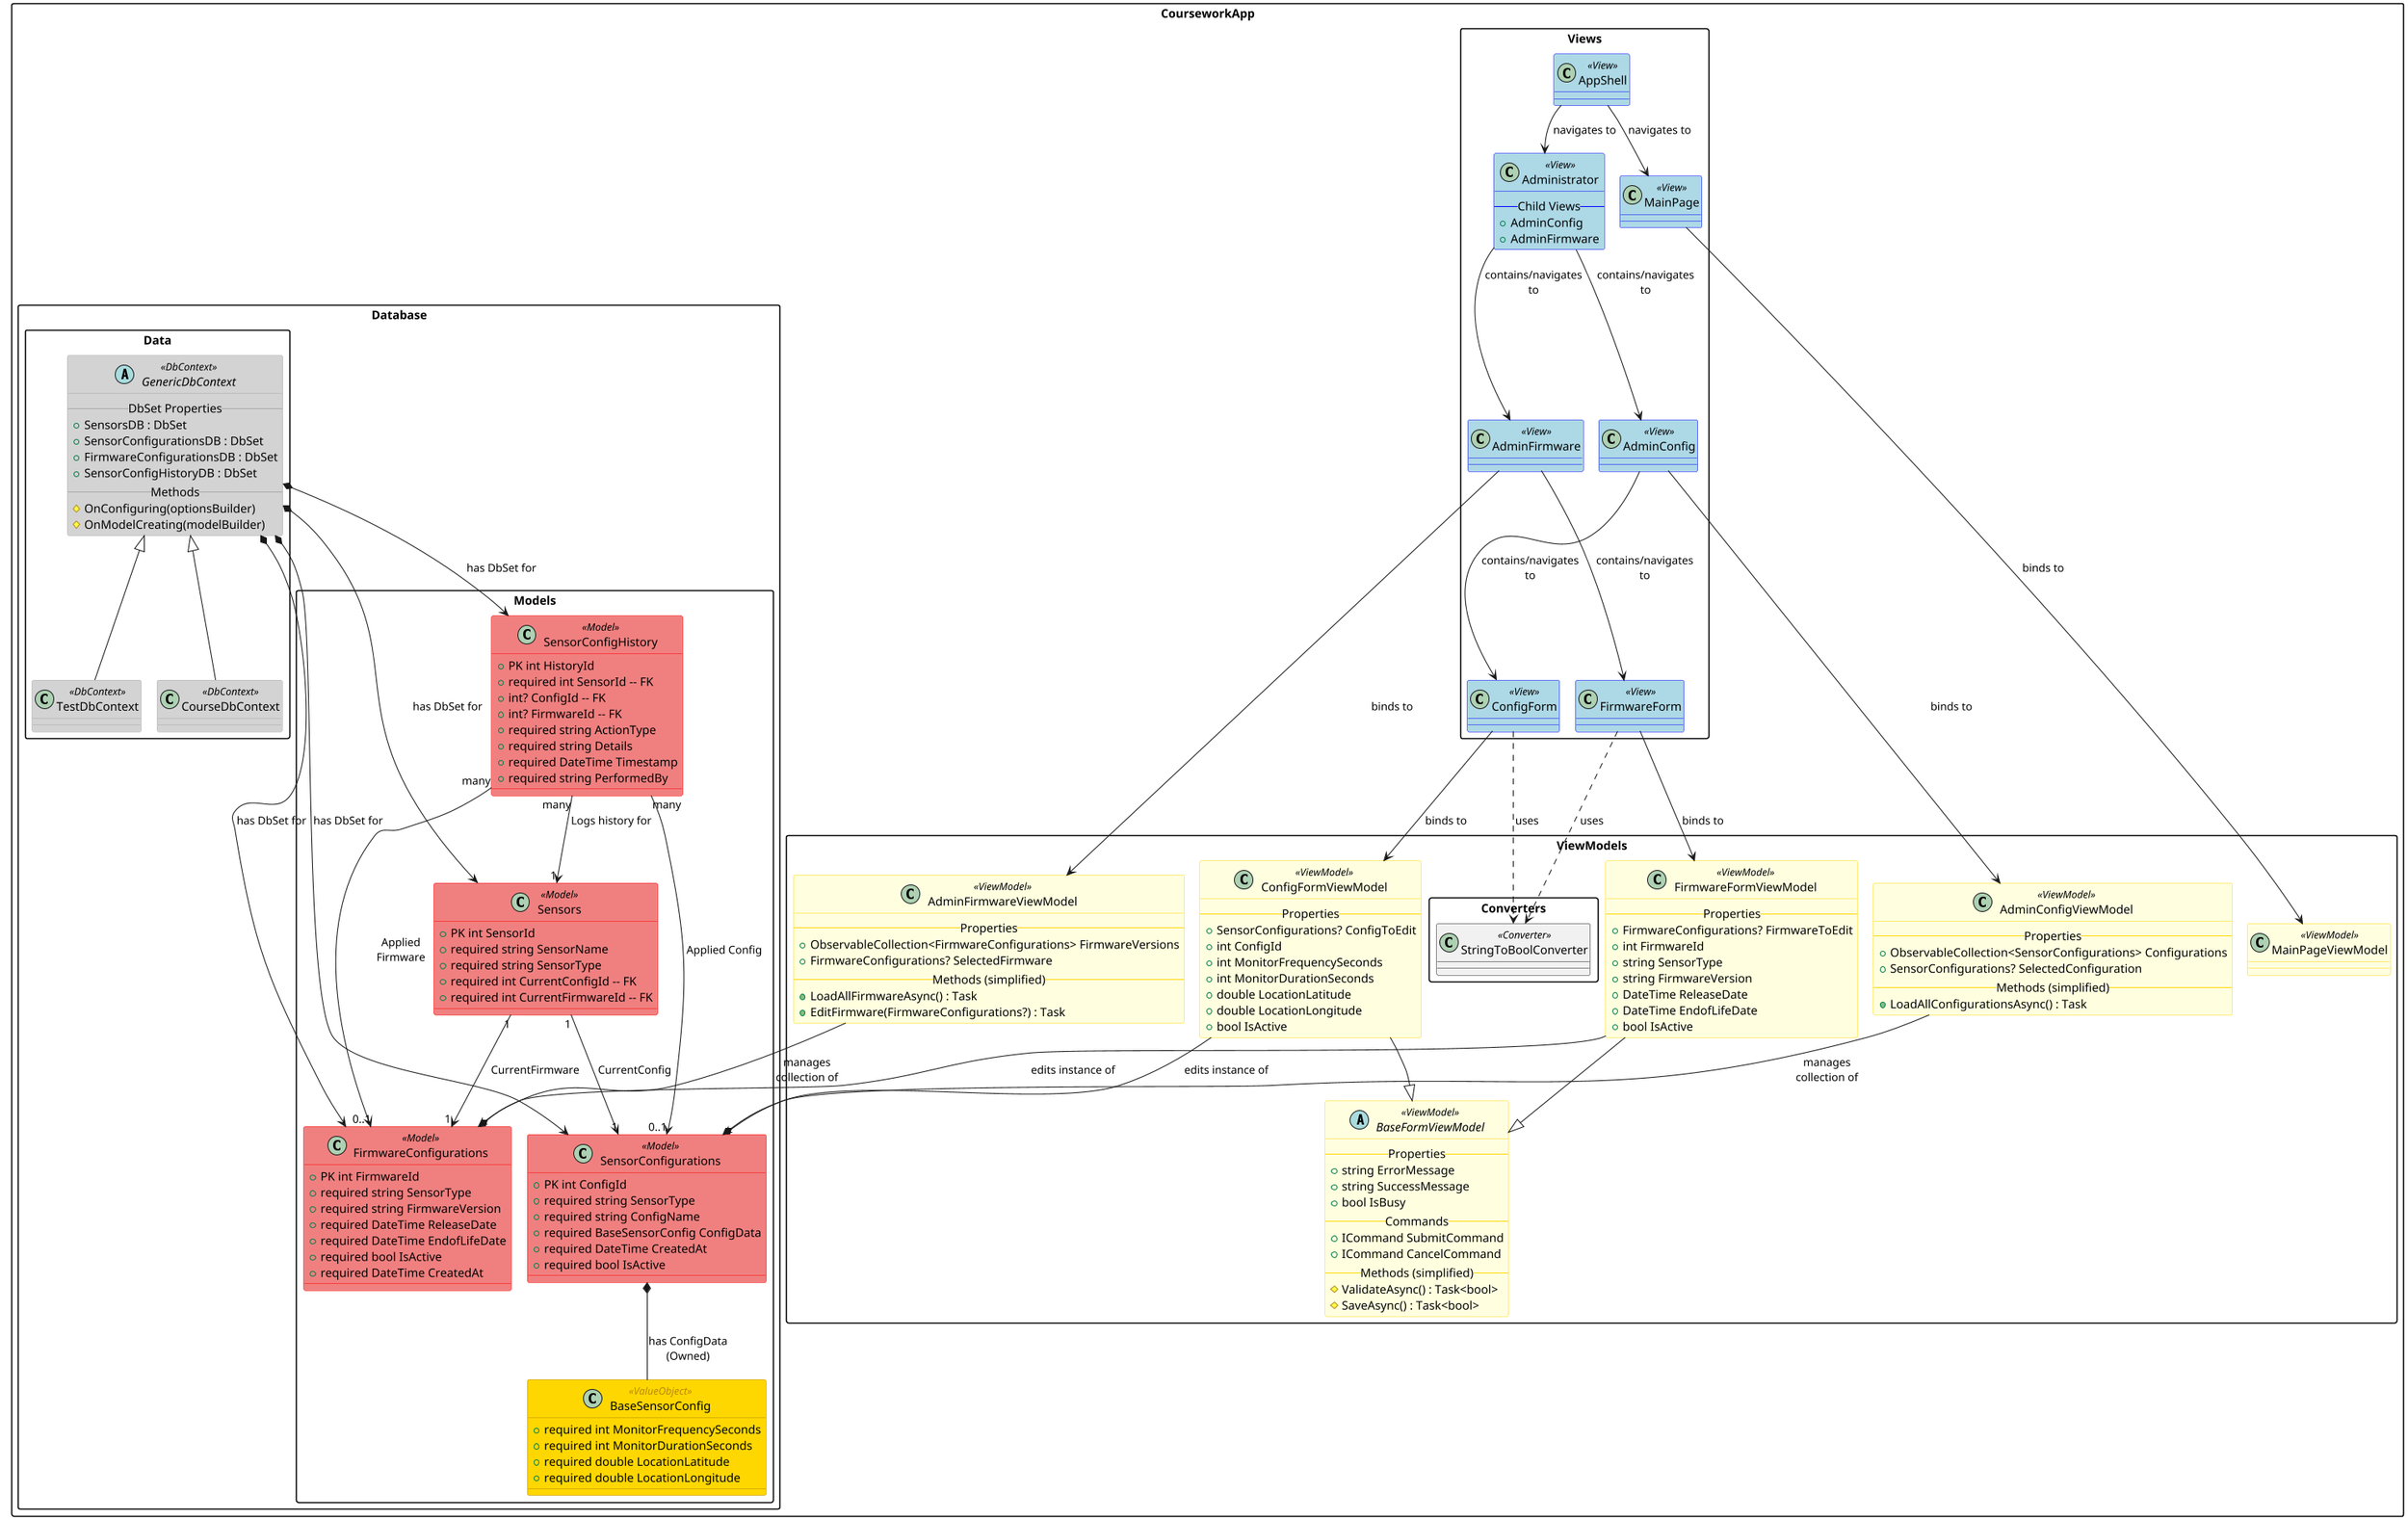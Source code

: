 @startuml
' MAUI Application Structure - Simplified Diagram (Views, ViewModels, Models, DbContext)
' Services removed for clarity and will be added to a separate diagram

' Rendering optimization settings
skinparam dpi 100
skinparam maxMessageSize 100
!pragma layout smetana

skinparam packageStyle rectangle
' Styling for different components
skinparam class<<ViewModel>> {
  backgroundColor LightYellow
  borderColor Gold
}

skinparam class<<View>> {
  backgroundColor LightBlue
  borderColor Blue
}

skinparam class<<Model>> {
  backgroundColor LightCoral
  borderColor Red
}

skinparam class<<DbContext>> {
    backgroundColor LightGray
    borderColor DarkGray
}

skinparam class<<ValueObject>> {
    backgroundColor #FFD700
    borderColor #B8860B
    stereotypeFontColor #B8860B
}

' UI Components
package "CourseworkApp" {
    package "Views" {
        class AppShell <<View>>
        class MainPage <<View>>
        class Administrator <<View>> {
            -- Child Views --
            + AdminConfig
            + AdminFirmware
        }
        class AdminConfig <<View>>
        class ConfigForm <<View>>
        class AdminFirmware <<View>>
        class FirmwareForm <<View>>
    }

    package "ViewModels" {
        abstract class BaseFormViewModel <<ViewModel>> {
            -- Properties --
            + string ErrorMessage
            + string SuccessMessage
            + bool IsBusy
            -- Commands --
            + ICommand SubmitCommand
            + ICommand CancelCommand
            -- Methods (simplified) --
            # ValidateAsync() : Task<bool>
            # SaveAsync() : Task<bool>
        }
        
        class MainPageViewModel <<ViewModel>>
        
        class AdminConfigViewModel <<ViewModel>> {
            -- Properties --
            + ObservableCollection<SensorConfigurations> Configurations
            + SensorConfigurations? SelectedConfiguration
            -- Methods (simplified) --
            + LoadAllConfigurationsAsync() : Task
        }
        
        class ConfigFormViewModel <<ViewModel>> {
            -- Properties --
            + SensorConfigurations? ConfigToEdit
            + int ConfigId
            + int MonitorFrequencySeconds
            + int MonitorDurationSeconds
            + double LocationLatitude
            + double LocationLongitude
            + bool IsActive
        }

        class AdminFirmwareViewModel <<ViewModel>> {
            -- Properties --
            + ObservableCollection<FirmwareConfigurations> FirmwareVersions
            + FirmwareConfigurations? SelectedFirmware
            -- Methods (simplified) --
            + LoadAllFirmwareAsync() : Task
            + EditFirmware(FirmwareConfigurations?) : Task
        }

        class FirmwareFormViewModel <<ViewModel>> {
            -- Properties --
            + FirmwareConfigurations? FirmwareToEdit
            + int FirmwareId
            + string SensorType
            + string FirmwareVersion
            + DateTime ReleaseDate
            + DateTime EndofLifeDate
            + bool IsActive
    }

    package "Converters" {
        class StringToBoolConverter <<Converter>>
    }
}

' Database Components
package "CourseworkApp.Database" {
    package "Models" {
        class BaseSensorConfig <<ValueObject>> {
            + required int MonitorFrequencySeconds
            + required int MonitorDurationSeconds
            + required double LocationLatitude
            + required double LocationLongitude
        }
        
        class SensorConfigurations <<Model>> {
            + PK int ConfigId
            + required string SensorType
            + required string ConfigName
            + required BaseSensorConfig ConfigData
            + required DateTime CreatedAt
            + required bool IsActive
        }
        
        class Sensors <<Model>> {
             + PK int SensorId
             + required string SensorName
             + required string SensorType
             + required int CurrentConfigId -- FK
             + required int CurrentFirmwareId -- FK
        }
        
        class FirmwareConfigurations <<Model>> {
            + PK int FirmwareId
            + required string SensorType
            + required string FirmwareVersion
            + required DateTime ReleaseDate
            + required DateTime EndofLifeDate
            + required bool IsActive
            + required DateTime CreatedAt
        }
        
        class SensorConfigHistory <<Model>> {
            + PK int HistoryId
            + required int SensorId -- FK
            + int? ConfigId -- FK
            + int? FirmwareId -- FK
            + required string ActionType
            + required string Details
            + required DateTime Timestamp
            + required string PerformedBy
        }
    }

    package "Data" {
        abstract class GenericDbContext <<DbContext>> {
            -- DbSet Properties --
            + SensorsDB : DbSet
            + SensorConfigurationsDB : DbSet
            + FirmwareConfigurationsDB : DbSet
            + SensorConfigHistoryDB : DbSet
            -- Methods --
            # OnConfiguring(optionsBuilder)
            # OnModelCreating(modelBuilder)
        }

        class CourseDbContext <<DbContext>>
        class TestDbContext <<DbContext>>
  
        GenericDbContext <|-- CourseDbContext
        GenericDbContext <|-- TestDbContext
    }
}

' Core Relationships (simplified)

' Views to ViewModels
MainPage --> MainPageViewModel : "binds to"
AdminConfig --> AdminConfigViewModel : "binds to"
ConfigForm --> ConfigFormViewModel : "binds to" 
AdminFirmware --> AdminFirmwareViewModel : "binds to"
FirmwareForm --> FirmwareFormViewModel : "binds to"

' Navigation structure
AppShell --> MainPage : "navigates to"
AppShell --> Administrator : "navigates to"
Administrator --> AdminConfig : "contains/navigates to"
AdminConfig --> ConfigForm : "contains/navigates to"
Administrator --> AdminFirmware : "contains/navigates to"
AdminFirmware --> FirmwareForm : "contains/navigates to"

' ViewModel Inheritance
ConfigFormViewModel --|> BaseFormViewModel
FirmwareFormViewModel --|> BaseFormViewModel

' Views using Converters
ConfigForm ..> StringToBoolConverter : "uses"
FirmwareForm ..> StringToBoolConverter : "uses"

' Key ViewModel/Model Relationships
AdminConfigViewModel --* SensorConfigurations : "manages collection of"
ConfigFormViewModel --> SensorConfigurations : "edits instance of"
AdminFirmwareViewModel --* FirmwareConfigurations : "manages collection of"
FirmwareFormViewModel --> FirmwareConfigurations : "edits instance of"

' DbContext Class Hierarchy
GenericDbContext *--> Sensors : "has DbSet for"
GenericDbContext *--> SensorConfigurations : "has DbSet for"
GenericDbContext *--> FirmwareConfigurations : "has DbSet for" 
GenericDbContext *--> SensorConfigHistory : "has DbSet for"

' Model Relationships
SensorConfigurations *-- BaseSensorConfig : "has ConfigData (Owned)"
Sensors "1" --> "1" SensorConfigurations : "CurrentConfig"
Sensors "1" --> "1" FirmwareConfigurations : "CurrentFirmware"
SensorConfigHistory "many" --> "1" Sensors : "Logs history for"
SensorConfigHistory "many" --> "0..1" SensorConfigurations : "Applied Config"
SensorConfigHistory "many" --> "0..1" FirmwareConfigurations : "Applied Firmware"

@enduml